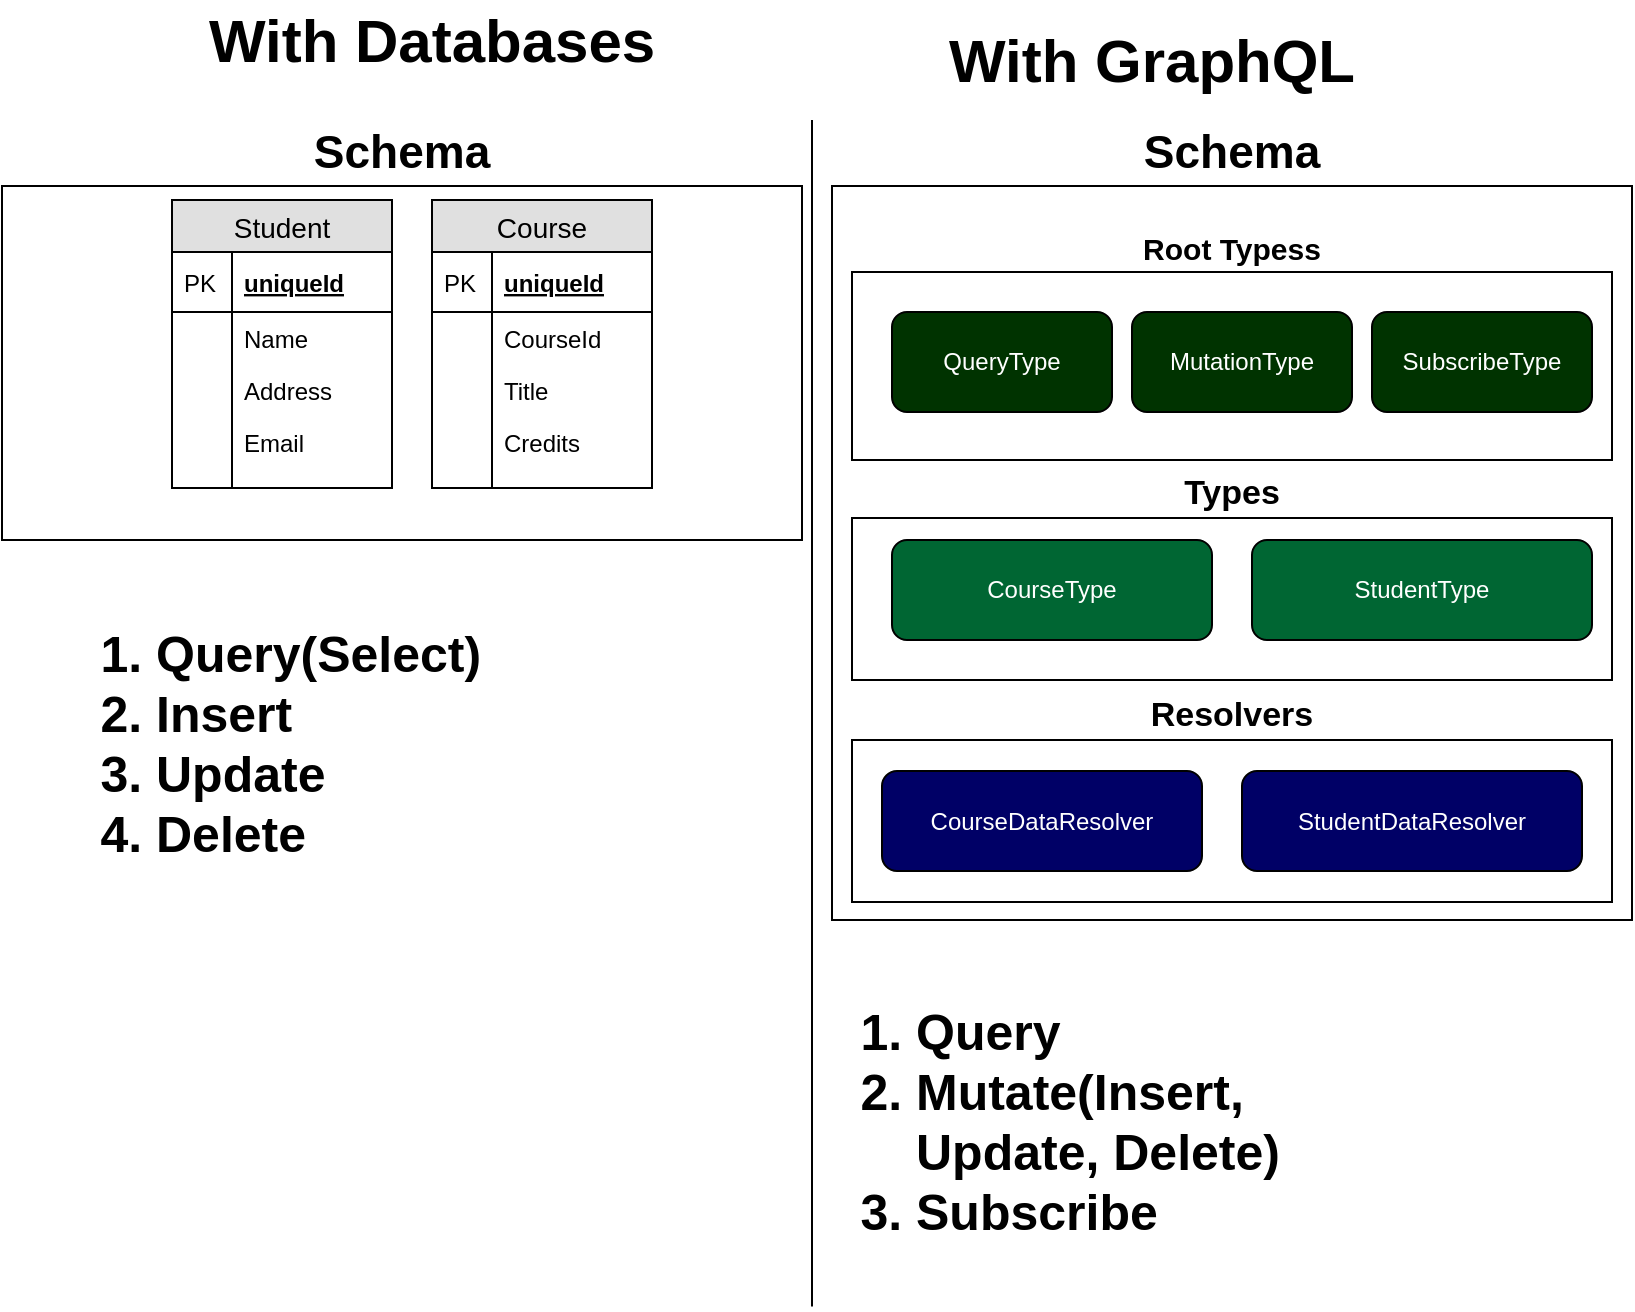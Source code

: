 <mxfile version="12.6.8" type="github">
  <diagram id="L2CfgKRPDX7w4yPaCCAg" name="Page-1">
    <mxGraphModel dx="1038" dy="499" grid="1" gridSize="10" guides="1" tooltips="1" connect="1" arrows="1" fold="1" page="1" pageScale="1" pageWidth="850" pageHeight="1100" math="0" shadow="0">
      <root>
        <mxCell id="0"/>
        <mxCell id="1" parent="0"/>
        <mxCell id="Z_U6cs5vnRch3a1QbRIx-9" value="&lt;font style=&quot;font-size: 23px&quot;&gt;&lt;b&gt;Schema&lt;/b&gt;&lt;/font&gt;" style="rounded=0;whiteSpace=wrap;html=1;labelPosition=center;verticalLabelPosition=top;align=center;verticalAlign=bottom;" vertex="1" parent="1">
          <mxGeometry x="55" y="163" width="400" height="177" as="geometry"/>
        </mxCell>
        <mxCell id="Z_U6cs5vnRch3a1QbRIx-5" value="&lt;font style=&quot;font-size: 23px&quot;&gt;&lt;b&gt;Schema&lt;/b&gt;&lt;/font&gt;" style="rounded=0;whiteSpace=wrap;html=1;labelPosition=center;verticalLabelPosition=top;align=center;verticalAlign=bottom;" vertex="1" parent="1">
          <mxGeometry x="470" y="163" width="400" height="367" as="geometry"/>
        </mxCell>
        <mxCell id="Ac-GHWvUB2U6wyhvVciU-2" value="Student" style="swimlane;fontStyle=0;childLayout=stackLayout;horizontal=1;startSize=26;fillColor=#e0e0e0;horizontalStack=0;resizeParent=1;resizeParentMax=0;resizeLast=0;collapsible=1;marginBottom=0;swimlaneFillColor=#ffffff;align=center;fontSize=14;" parent="1" vertex="1">
          <mxGeometry x="140" y="170" width="110" height="144" as="geometry"/>
        </mxCell>
        <mxCell id="Ac-GHWvUB2U6wyhvVciU-3" value="uniqueId" style="shape=partialRectangle;top=0;left=0;right=0;bottom=1;align=left;verticalAlign=middle;fillColor=none;spacingLeft=34;spacingRight=4;overflow=hidden;rotatable=0;points=[[0,0.5],[1,0.5]];portConstraint=eastwest;dropTarget=0;fontStyle=5;fontSize=12;" parent="Ac-GHWvUB2U6wyhvVciU-2" vertex="1">
          <mxGeometry y="26" width="110" height="30" as="geometry"/>
        </mxCell>
        <mxCell id="Ac-GHWvUB2U6wyhvVciU-4" value="PK" style="shape=partialRectangle;top=0;left=0;bottom=0;fillColor=none;align=left;verticalAlign=middle;spacingLeft=4;spacingRight=4;overflow=hidden;rotatable=0;points=[];portConstraint=eastwest;part=1;fontSize=12;" parent="Ac-GHWvUB2U6wyhvVciU-3" vertex="1" connectable="0">
          <mxGeometry width="30" height="30" as="geometry"/>
        </mxCell>
        <mxCell id="Ac-GHWvUB2U6wyhvVciU-5" value="Name" style="shape=partialRectangle;top=0;left=0;right=0;bottom=0;align=left;verticalAlign=top;fillColor=none;spacingLeft=34;spacingRight=4;overflow=hidden;rotatable=0;points=[[0,0.5],[1,0.5]];portConstraint=eastwest;dropTarget=0;fontSize=12;" parent="Ac-GHWvUB2U6wyhvVciU-2" vertex="1">
          <mxGeometry y="56" width="110" height="26" as="geometry"/>
        </mxCell>
        <mxCell id="Ac-GHWvUB2U6wyhvVciU-6" value="" style="shape=partialRectangle;top=0;left=0;bottom=0;fillColor=none;align=left;verticalAlign=top;spacingLeft=4;spacingRight=4;overflow=hidden;rotatable=0;points=[];portConstraint=eastwest;part=1;fontSize=12;" parent="Ac-GHWvUB2U6wyhvVciU-5" vertex="1" connectable="0">
          <mxGeometry width="30" height="26" as="geometry"/>
        </mxCell>
        <mxCell id="Ac-GHWvUB2U6wyhvVciU-7" value="Address" style="shape=partialRectangle;top=0;left=0;right=0;bottom=0;align=left;verticalAlign=top;fillColor=none;spacingLeft=34;spacingRight=4;overflow=hidden;rotatable=0;points=[[0,0.5],[1,0.5]];portConstraint=eastwest;dropTarget=0;fontSize=12;" parent="Ac-GHWvUB2U6wyhvVciU-2" vertex="1">
          <mxGeometry y="82" width="110" height="26" as="geometry"/>
        </mxCell>
        <mxCell id="Ac-GHWvUB2U6wyhvVciU-8" value="" style="shape=partialRectangle;top=0;left=0;bottom=0;fillColor=none;align=left;verticalAlign=top;spacingLeft=4;spacingRight=4;overflow=hidden;rotatable=0;points=[];portConstraint=eastwest;part=1;fontSize=12;" parent="Ac-GHWvUB2U6wyhvVciU-7" vertex="1" connectable="0">
          <mxGeometry width="30" height="26" as="geometry"/>
        </mxCell>
        <mxCell id="Ac-GHWvUB2U6wyhvVciU-9" value="Email" style="shape=partialRectangle;top=0;left=0;right=0;bottom=0;align=left;verticalAlign=top;fillColor=none;spacingLeft=34;spacingRight=4;overflow=hidden;rotatable=0;points=[[0,0.5],[1,0.5]];portConstraint=eastwest;dropTarget=0;fontSize=12;" parent="Ac-GHWvUB2U6wyhvVciU-2" vertex="1">
          <mxGeometry y="108" width="110" height="26" as="geometry"/>
        </mxCell>
        <mxCell id="Ac-GHWvUB2U6wyhvVciU-10" value="" style="shape=partialRectangle;top=0;left=0;bottom=0;fillColor=none;align=left;verticalAlign=top;spacingLeft=4;spacingRight=4;overflow=hidden;rotatable=0;points=[];portConstraint=eastwest;part=1;fontSize=12;" parent="Ac-GHWvUB2U6wyhvVciU-9" vertex="1" connectable="0">
          <mxGeometry width="30" height="26" as="geometry"/>
        </mxCell>
        <mxCell id="Ac-GHWvUB2U6wyhvVciU-11" value="" style="shape=partialRectangle;top=0;left=0;right=0;bottom=0;align=left;verticalAlign=top;fillColor=none;spacingLeft=34;spacingRight=4;overflow=hidden;rotatable=0;points=[[0,0.5],[1,0.5]];portConstraint=eastwest;dropTarget=0;fontSize=12;" parent="Ac-GHWvUB2U6wyhvVciU-2" vertex="1">
          <mxGeometry y="134" width="110" height="10" as="geometry"/>
        </mxCell>
        <mxCell id="Ac-GHWvUB2U6wyhvVciU-12" value="" style="shape=partialRectangle;top=0;left=0;bottom=0;fillColor=none;align=left;verticalAlign=top;spacingLeft=4;spacingRight=4;overflow=hidden;rotatable=0;points=[];portConstraint=eastwest;part=1;fontSize=12;" parent="Ac-GHWvUB2U6wyhvVciU-11" vertex="1" connectable="0">
          <mxGeometry width="30" height="10" as="geometry"/>
        </mxCell>
        <mxCell id="Ac-GHWvUB2U6wyhvVciU-13" value="Course" style="swimlane;fontStyle=0;childLayout=stackLayout;horizontal=1;startSize=26;fillColor=#e0e0e0;horizontalStack=0;resizeParent=1;resizeParentMax=0;resizeLast=0;collapsible=1;marginBottom=0;swimlaneFillColor=#ffffff;align=center;fontSize=14;" parent="1" vertex="1">
          <mxGeometry x="270" y="170" width="110" height="144" as="geometry"/>
        </mxCell>
        <mxCell id="Ac-GHWvUB2U6wyhvVciU-14" value="uniqueId" style="shape=partialRectangle;top=0;left=0;right=0;bottom=1;align=left;verticalAlign=middle;fillColor=none;spacingLeft=34;spacingRight=4;overflow=hidden;rotatable=0;points=[[0,0.5],[1,0.5]];portConstraint=eastwest;dropTarget=0;fontStyle=5;fontSize=12;" parent="Ac-GHWvUB2U6wyhvVciU-13" vertex="1">
          <mxGeometry y="26" width="110" height="30" as="geometry"/>
        </mxCell>
        <mxCell id="Ac-GHWvUB2U6wyhvVciU-15" value="PK" style="shape=partialRectangle;top=0;left=0;bottom=0;fillColor=none;align=left;verticalAlign=middle;spacingLeft=4;spacingRight=4;overflow=hidden;rotatable=0;points=[];portConstraint=eastwest;part=1;fontSize=12;" parent="Ac-GHWvUB2U6wyhvVciU-14" vertex="1" connectable="0">
          <mxGeometry width="30" height="30" as="geometry"/>
        </mxCell>
        <mxCell id="Ac-GHWvUB2U6wyhvVciU-16" value="CourseId" style="shape=partialRectangle;top=0;left=0;right=0;bottom=0;align=left;verticalAlign=top;fillColor=none;spacingLeft=34;spacingRight=4;overflow=hidden;rotatable=0;points=[[0,0.5],[1,0.5]];portConstraint=eastwest;dropTarget=0;fontSize=12;" parent="Ac-GHWvUB2U6wyhvVciU-13" vertex="1">
          <mxGeometry y="56" width="110" height="26" as="geometry"/>
        </mxCell>
        <mxCell id="Ac-GHWvUB2U6wyhvVciU-17" value="" style="shape=partialRectangle;top=0;left=0;bottom=0;fillColor=none;align=left;verticalAlign=top;spacingLeft=4;spacingRight=4;overflow=hidden;rotatable=0;points=[];portConstraint=eastwest;part=1;fontSize=12;" parent="Ac-GHWvUB2U6wyhvVciU-16" vertex="1" connectable="0">
          <mxGeometry width="30" height="26" as="geometry"/>
        </mxCell>
        <mxCell id="Ac-GHWvUB2U6wyhvVciU-18" value="Title" style="shape=partialRectangle;top=0;left=0;right=0;bottom=0;align=left;verticalAlign=top;fillColor=none;spacingLeft=34;spacingRight=4;overflow=hidden;rotatable=0;points=[[0,0.5],[1,0.5]];portConstraint=eastwest;dropTarget=0;fontSize=12;" parent="Ac-GHWvUB2U6wyhvVciU-13" vertex="1">
          <mxGeometry y="82" width="110" height="26" as="geometry"/>
        </mxCell>
        <mxCell id="Ac-GHWvUB2U6wyhvVciU-19" value="" style="shape=partialRectangle;top=0;left=0;bottom=0;fillColor=none;align=left;verticalAlign=top;spacingLeft=4;spacingRight=4;overflow=hidden;rotatable=0;points=[];portConstraint=eastwest;part=1;fontSize=12;" parent="Ac-GHWvUB2U6wyhvVciU-18" vertex="1" connectable="0">
          <mxGeometry width="30" height="26" as="geometry"/>
        </mxCell>
        <mxCell id="Ac-GHWvUB2U6wyhvVciU-20" value="Credits" style="shape=partialRectangle;top=0;left=0;right=0;bottom=0;align=left;verticalAlign=top;fillColor=none;spacingLeft=34;spacingRight=4;overflow=hidden;rotatable=0;points=[[0,0.5],[1,0.5]];portConstraint=eastwest;dropTarget=0;fontSize=12;" parent="Ac-GHWvUB2U6wyhvVciU-13" vertex="1">
          <mxGeometry y="108" width="110" height="26" as="geometry"/>
        </mxCell>
        <mxCell id="Ac-GHWvUB2U6wyhvVciU-21" value="" style="shape=partialRectangle;top=0;left=0;bottom=0;fillColor=none;align=left;verticalAlign=top;spacingLeft=4;spacingRight=4;overflow=hidden;rotatable=0;points=[];portConstraint=eastwest;part=1;fontSize=12;" parent="Ac-GHWvUB2U6wyhvVciU-20" vertex="1" connectable="0">
          <mxGeometry width="30" height="26" as="geometry"/>
        </mxCell>
        <mxCell id="Ac-GHWvUB2U6wyhvVciU-22" value="" style="shape=partialRectangle;top=0;left=0;right=0;bottom=0;align=left;verticalAlign=top;fillColor=none;spacingLeft=34;spacingRight=4;overflow=hidden;rotatable=0;points=[[0,0.5],[1,0.5]];portConstraint=eastwest;dropTarget=0;fontSize=12;" parent="Ac-GHWvUB2U6wyhvVciU-13" vertex="1">
          <mxGeometry y="134" width="110" height="10" as="geometry"/>
        </mxCell>
        <mxCell id="Ac-GHWvUB2U6wyhvVciU-23" value="" style="shape=partialRectangle;top=0;left=0;bottom=0;fillColor=none;align=left;verticalAlign=top;spacingLeft=4;spacingRight=4;overflow=hidden;rotatable=0;points=[];portConstraint=eastwest;part=1;fontSize=12;" parent="Ac-GHWvUB2U6wyhvVciU-22" vertex="1" connectable="0">
          <mxGeometry width="30" height="10" as="geometry"/>
        </mxCell>
        <mxCell id="Ac-GHWvUB2U6wyhvVciU-26" value="" style="endArrow=none;html=1;" parent="1" edge="1">
          <mxGeometry width="50" height="50" relative="1" as="geometry">
            <mxPoint x="460" y="723.2" as="sourcePoint"/>
            <mxPoint x="460" y="130" as="targetPoint"/>
          </mxGeometry>
        </mxCell>
        <mxCell id="Ac-GHWvUB2U6wyhvVciU-28" value="&lt;ol style=&quot;font-size: 25px&quot;&gt;&lt;li&gt;Query(Select)&lt;/li&gt;&lt;li&gt;Insert&lt;/li&gt;&lt;li&gt;Update&lt;/li&gt;&lt;li&gt;Delete&amp;nbsp;&lt;/li&gt;&lt;/ol&gt;" style="text;html=1;strokeColor=none;fillColor=none;align=left;verticalAlign=middle;whiteSpace=wrap;rounded=0;fontStyle=1;fontSize=35;" parent="1" vertex="1">
          <mxGeometry x="90" y="361" width="290" height="160" as="geometry"/>
        </mxCell>
        <mxCell id="Ac-GHWvUB2U6wyhvVciU-32" value="&lt;b&gt;&lt;font style=&quot;font-size: 30px&quot;&gt;With Databases&lt;/font&gt;&lt;/b&gt;" style="text;html=1;strokeColor=none;fillColor=none;align=center;verticalAlign=middle;whiteSpace=wrap;rounded=0;" parent="1" vertex="1">
          <mxGeometry x="120" y="70" width="300" height="40" as="geometry"/>
        </mxCell>
        <mxCell id="Ac-GHWvUB2U6wyhvVciU-33" value="&lt;b&gt;&lt;font style=&quot;font-size: 30px&quot;&gt;With GraphQL&lt;/font&gt;&lt;/b&gt;" style="text;html=1;strokeColor=none;fillColor=none;align=center;verticalAlign=middle;whiteSpace=wrap;rounded=0;" parent="1" vertex="1">
          <mxGeometry x="480" y="80" width="300" height="40" as="geometry"/>
        </mxCell>
        <mxCell id="Z_U6cs5vnRch3a1QbRIx-1" value="&lt;b&gt;&lt;font style=&quot;font-size: 15px&quot;&gt;Root Typess&lt;/font&gt;&lt;/b&gt;" style="rounded=0;whiteSpace=wrap;html=1;labelPosition=center;verticalLabelPosition=top;align=center;verticalAlign=bottom;" vertex="1" parent="1">
          <mxGeometry x="480" y="206" width="380" height="94" as="geometry"/>
        </mxCell>
        <mxCell id="Z_U6cs5vnRch3a1QbRIx-2" value="QueryType" style="rounded=1;whiteSpace=wrap;html=1;fillColor=#003300;fontColor=#FFFFFF;" vertex="1" parent="1">
          <mxGeometry x="500" y="226" width="110" height="50" as="geometry"/>
        </mxCell>
        <mxCell id="Z_U6cs5vnRch3a1QbRIx-3" value="MutationType" style="rounded=1;whiteSpace=wrap;html=1;fillColor=#003300;fontColor=#FFFFFF;" vertex="1" parent="1">
          <mxGeometry x="620" y="226" width="110" height="50" as="geometry"/>
        </mxCell>
        <mxCell id="Z_U6cs5vnRch3a1QbRIx-4" value="SubscribeType" style="rounded=1;whiteSpace=wrap;html=1;fillColor=#003300;fontColor=#FFFFFF;" vertex="1" parent="1">
          <mxGeometry x="740" y="226" width="110" height="50" as="geometry"/>
        </mxCell>
        <mxCell id="Z_U6cs5vnRch3a1QbRIx-10" value="&lt;b&gt;&lt;font style=&quot;font-size: 17px&quot;&gt;Types&lt;/font&gt;&lt;/b&gt;" style="rounded=0;whiteSpace=wrap;html=1;labelPosition=center;verticalLabelPosition=top;align=center;verticalAlign=bottom;" vertex="1" parent="1">
          <mxGeometry x="480" y="329" width="380" height="81" as="geometry"/>
        </mxCell>
        <mxCell id="Z_U6cs5vnRch3a1QbRIx-15" value="CourseType" style="rounded=1;whiteSpace=wrap;fillColor=#006633;fontColor=#FFFFFF;" vertex="1" parent="1">
          <mxGeometry x="500" y="340" width="160" height="50" as="geometry"/>
        </mxCell>
        <mxCell id="Z_U6cs5vnRch3a1QbRIx-16" value="StudentType" style="rounded=1;whiteSpace=wrap;fillColor=#006633;fontColor=#FFFFFF;" vertex="1" parent="1">
          <mxGeometry x="680" y="340" width="170" height="50" as="geometry"/>
        </mxCell>
        <mxCell id="Z_U6cs5vnRch3a1QbRIx-19" value="&lt;b&gt;&lt;font style=&quot;font-size: 17px&quot;&gt;Resolvers&lt;br&gt;&lt;/font&gt;&lt;/b&gt;" style="rounded=0;whiteSpace=wrap;html=1;labelPosition=center;verticalLabelPosition=top;align=center;verticalAlign=bottom;" vertex="1" parent="1">
          <mxGeometry x="480" y="440" width="380" height="81" as="geometry"/>
        </mxCell>
        <mxCell id="Z_U6cs5vnRch3a1QbRIx-20" value="CourseDataResolver" style="rounded=1;whiteSpace=wrap;fillColor=#000066;fontColor=#FFFFFF;" vertex="1" parent="1">
          <mxGeometry x="495" y="455.5" width="160" height="50" as="geometry"/>
        </mxCell>
        <mxCell id="Z_U6cs5vnRch3a1QbRIx-21" value="StudentDataResolver" style="rounded=1;whiteSpace=wrap;fillColor=#000066;fontColor=#FFFFFF;" vertex="1" parent="1">
          <mxGeometry x="675" y="455.5" width="170" height="50" as="geometry"/>
        </mxCell>
        <mxCell id="Z_U6cs5vnRch3a1QbRIx-22" value="&lt;ol style=&quot;font-size: 25px&quot;&gt;&lt;li&gt;Query&lt;/li&gt;&lt;li&gt;Mutate(Insert, Update, Delete)&lt;/li&gt;&lt;li&gt;Subscribe&lt;/li&gt;&lt;/ol&gt;" style="text;html=1;strokeColor=none;fillColor=none;align=left;verticalAlign=middle;whiteSpace=wrap;rounded=0;fontStyle=1;fontSize=35;" vertex="1" parent="1">
          <mxGeometry x="470" y="550" width="290" height="160" as="geometry"/>
        </mxCell>
      </root>
    </mxGraphModel>
  </diagram>
</mxfile>
